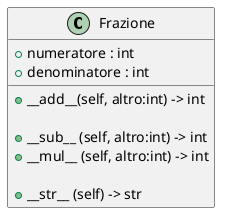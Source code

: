 @startuml es10



class Frazione{

    +numeratore : int
    +denominatore : int
    
    +__add__(self, altro:int) -> int

    +__sub__ (self, altro:int) -> int
    
    +__mul__ (self, altro:int) -> int

    +__str__ (self) -> str
}
    
@enduml